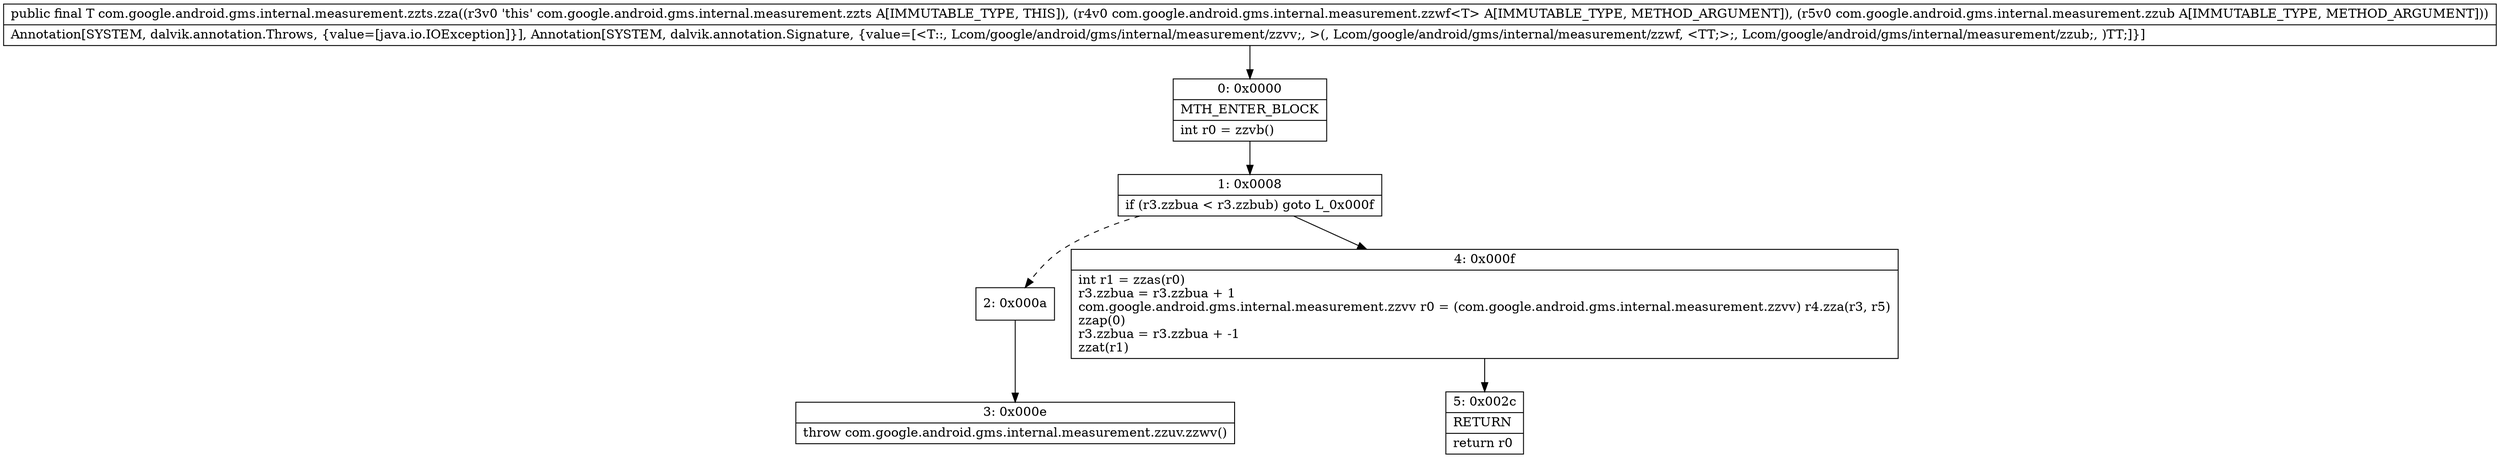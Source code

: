 digraph "CFG forcom.google.android.gms.internal.measurement.zzts.zza(Lcom\/google\/android\/gms\/internal\/measurement\/zzwf;Lcom\/google\/android\/gms\/internal\/measurement\/zzub;)Lcom\/google\/android\/gms\/internal\/measurement\/zzvv;" {
Node_0 [shape=record,label="{0\:\ 0x0000|MTH_ENTER_BLOCK\l|int r0 = zzvb()\l}"];
Node_1 [shape=record,label="{1\:\ 0x0008|if (r3.zzbua \< r3.zzbub) goto L_0x000f\l}"];
Node_2 [shape=record,label="{2\:\ 0x000a}"];
Node_3 [shape=record,label="{3\:\ 0x000e|throw com.google.android.gms.internal.measurement.zzuv.zzwv()\l}"];
Node_4 [shape=record,label="{4\:\ 0x000f|int r1 = zzas(r0)\lr3.zzbua = r3.zzbua + 1\lcom.google.android.gms.internal.measurement.zzvv r0 = (com.google.android.gms.internal.measurement.zzvv) r4.zza(r3, r5)\lzzap(0)\lr3.zzbua = r3.zzbua + \-1\lzzat(r1)\l}"];
Node_5 [shape=record,label="{5\:\ 0x002c|RETURN\l|return r0\l}"];
MethodNode[shape=record,label="{public final T com.google.android.gms.internal.measurement.zzts.zza((r3v0 'this' com.google.android.gms.internal.measurement.zzts A[IMMUTABLE_TYPE, THIS]), (r4v0 com.google.android.gms.internal.measurement.zzwf\<T\> A[IMMUTABLE_TYPE, METHOD_ARGUMENT]), (r5v0 com.google.android.gms.internal.measurement.zzub A[IMMUTABLE_TYPE, METHOD_ARGUMENT]))  | Annotation[SYSTEM, dalvik.annotation.Throws, \{value=[java.io.IOException]\}], Annotation[SYSTEM, dalvik.annotation.Signature, \{value=[\<T::, Lcom\/google\/android\/gms\/internal\/measurement\/zzvv;, \>(, Lcom\/google\/android\/gms\/internal\/measurement\/zzwf, \<TT;\>;, Lcom\/google\/android\/gms\/internal\/measurement\/zzub;, )TT;]\}]\l}"];
MethodNode -> Node_0;
Node_0 -> Node_1;
Node_1 -> Node_2[style=dashed];
Node_1 -> Node_4;
Node_2 -> Node_3;
Node_4 -> Node_5;
}

